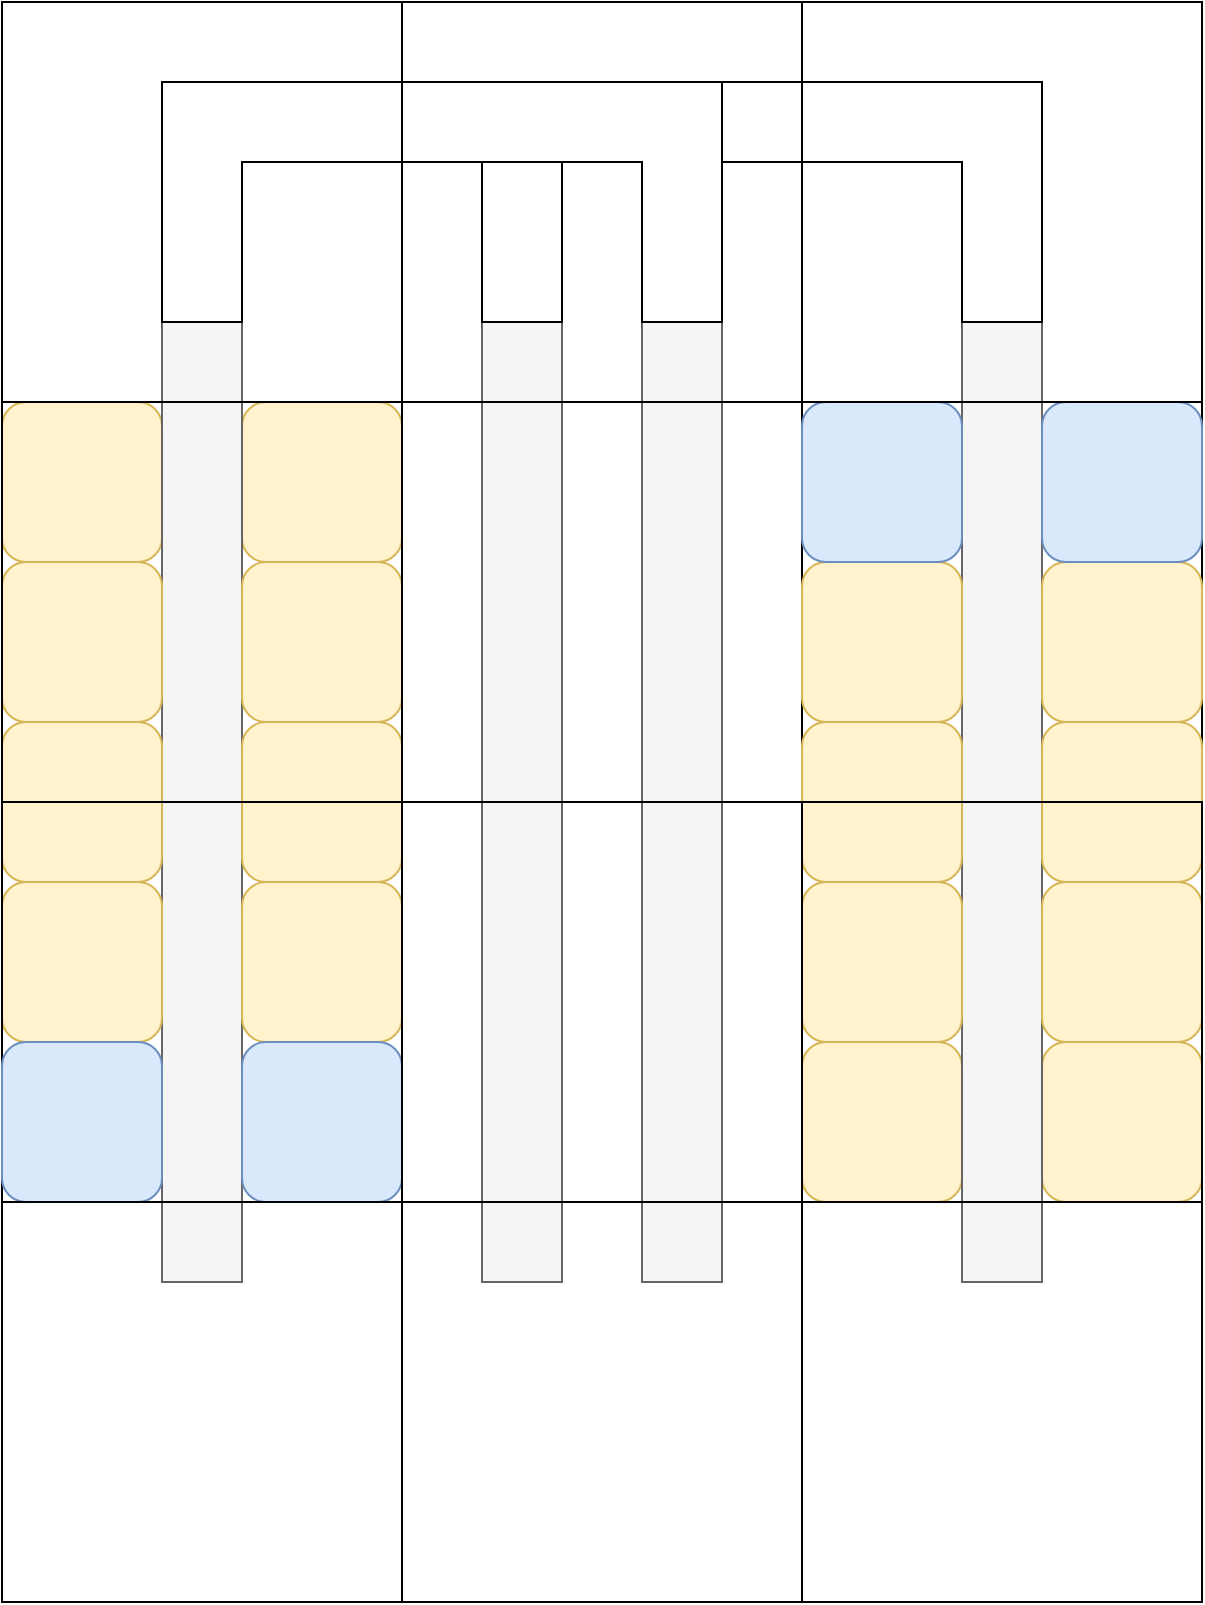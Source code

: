 <mxfile version="28.1.0">
  <diagram name="페이지-1" id="6vnpz0ZEfud92NMsW8Sq">
    <mxGraphModel dx="3545" dy="2473" grid="1" gridSize="10" guides="1" tooltips="1" connect="1" arrows="1" fold="1" page="1" pageScale="1" pageWidth="827" pageHeight="583" math="0" shadow="0">
      <root>
        <mxCell id="0" />
        <mxCell id="1" parent="0" />
        <mxCell id="U6eh9wOa1geDRZTHXfTZ-62" value="" style="rounded=0;whiteSpace=wrap;html=1;fillColor=none;" vertex="1" parent="1">
          <mxGeometry x="520" y="80" width="200" height="200" as="geometry" />
        </mxCell>
        <mxCell id="U6eh9wOa1geDRZTHXfTZ-15" value="" style="rounded=0;whiteSpace=wrap;html=1;fillColor=#f5f5f5;fontColor=#333333;strokeColor=#666666;" vertex="1" parent="1">
          <mxGeometry x="440" y="40" width="40" height="480" as="geometry" />
        </mxCell>
        <mxCell id="U6eh9wOa1geDRZTHXfTZ-17" value="" style="rounded=0;whiteSpace=wrap;html=1;fillColor=#f5f5f5;fontColor=#333333;strokeColor=#666666;" vertex="1" parent="1">
          <mxGeometry x="360" y="40" width="40" height="480" as="geometry" />
        </mxCell>
        <mxCell id="U6eh9wOa1geDRZTHXfTZ-31" value="" style="rounded=1;whiteSpace=wrap;html=1;fillColor=#fff2cc;strokeColor=#d6b656;" vertex="1" parent="1">
          <mxGeometry x="240" y="80" width="80" height="80" as="geometry" />
        </mxCell>
        <mxCell id="U6eh9wOa1geDRZTHXfTZ-36" value="" style="rounded=1;whiteSpace=wrap;html=1;fillColor=#fff2cc;strokeColor=#d6b656;" vertex="1" parent="1">
          <mxGeometry x="120" y="80" width="80" height="80" as="geometry" />
        </mxCell>
        <mxCell id="U6eh9wOa1geDRZTHXfTZ-41" value="" style="rounded=0;whiteSpace=wrap;html=1;fillColor=#f5f5f5;fontColor=#333333;strokeColor=#666666;" vertex="1" parent="1">
          <mxGeometry x="200" y="-80" width="40" height="600" as="geometry" />
        </mxCell>
        <mxCell id="U6eh9wOa1geDRZTHXfTZ-42" value="" style="rounded=1;whiteSpace=wrap;html=1;fillColor=#fff2cc;strokeColor=#d6b656;" vertex="1" parent="1">
          <mxGeometry x="120" y="160" width="80" height="80" as="geometry" />
        </mxCell>
        <mxCell id="U6eh9wOa1geDRZTHXfTZ-43" value="" style="rounded=1;whiteSpace=wrap;html=1;fillColor=#fff2cc;strokeColor=#d6b656;" vertex="1" parent="1">
          <mxGeometry x="240" y="160" width="80" height="80" as="geometry" />
        </mxCell>
        <mxCell id="U6eh9wOa1geDRZTHXfTZ-44" value="" style="rounded=1;whiteSpace=wrap;html=1;fillColor=#fff2cc;strokeColor=#d6b656;" vertex="1" parent="1">
          <mxGeometry x="120" y="240" width="80" height="80" as="geometry" />
        </mxCell>
        <mxCell id="U6eh9wOa1geDRZTHXfTZ-45" value="" style="rounded=1;whiteSpace=wrap;html=1;fillColor=#fff2cc;strokeColor=#d6b656;" vertex="1" parent="1">
          <mxGeometry x="240" y="240" width="80" height="80" as="geometry" />
        </mxCell>
        <mxCell id="U6eh9wOa1geDRZTHXfTZ-46" value="" style="rounded=1;whiteSpace=wrap;html=1;fillColor=#fff2cc;strokeColor=#d6b656;" vertex="1" parent="1">
          <mxGeometry x="240" y="320" width="80" height="80" as="geometry" />
        </mxCell>
        <mxCell id="U6eh9wOa1geDRZTHXfTZ-47" value="" style="rounded=1;whiteSpace=wrap;html=1;fillColor=#fff2cc;strokeColor=#d6b656;" vertex="1" parent="1">
          <mxGeometry x="120" y="320" width="80" height="80" as="geometry" />
        </mxCell>
        <mxCell id="U6eh9wOa1geDRZTHXfTZ-48" value="" style="rounded=0;whiteSpace=wrap;html=1;fillColor=none;" vertex="1" parent="1">
          <mxGeometry x="120" y="280" width="200" height="200" as="geometry" />
        </mxCell>
        <mxCell id="U6eh9wOa1geDRZTHXfTZ-30" value="" style="rounded=0;whiteSpace=wrap;html=1;fillColor=none;" vertex="1" parent="1">
          <mxGeometry x="120" y="80" width="200" height="200" as="geometry" />
        </mxCell>
        <mxCell id="U6eh9wOa1geDRZTHXfTZ-49" value="" style="rounded=1;whiteSpace=wrap;html=1;fillColor=#dae8fc;strokeColor=#6c8ebf;" vertex="1" parent="1">
          <mxGeometry x="120" y="400" width="80" height="80" as="geometry" />
        </mxCell>
        <mxCell id="U6eh9wOa1geDRZTHXfTZ-50" value="" style="rounded=1;whiteSpace=wrap;html=1;fillColor=#dae8fc;strokeColor=#6c8ebf;" vertex="1" parent="1">
          <mxGeometry x="240" y="400" width="80" height="80" as="geometry" />
        </mxCell>
        <mxCell id="U6eh9wOa1geDRZTHXfTZ-51" value="" style="rounded=0;whiteSpace=wrap;html=1;fillColor=none;" vertex="1" parent="1">
          <mxGeometry x="320" y="80" width="200" height="200" as="geometry" />
        </mxCell>
        <mxCell id="U6eh9wOa1geDRZTHXfTZ-52" value="" style="rounded=1;whiteSpace=wrap;html=1;fillColor=#fff2cc;strokeColor=#d6b656;" vertex="1" parent="1">
          <mxGeometry x="640" y="400" width="80" height="80" as="geometry" />
        </mxCell>
        <mxCell id="U6eh9wOa1geDRZTHXfTZ-53" value="" style="rounded=1;whiteSpace=wrap;html=1;fillColor=#fff2cc;strokeColor=#d6b656;" vertex="1" parent="1">
          <mxGeometry x="520" y="400" width="80" height="80" as="geometry" />
        </mxCell>
        <mxCell id="U6eh9wOa1geDRZTHXfTZ-54" value="" style="rounded=0;whiteSpace=wrap;html=1;fillColor=#f5f5f5;fontColor=#333333;strokeColor=#666666;" vertex="1" parent="1">
          <mxGeometry x="600" y="-80" width="40" height="600" as="geometry" />
        </mxCell>
        <mxCell id="U6eh9wOa1geDRZTHXfTZ-55" value="" style="rounded=1;whiteSpace=wrap;html=1;fillColor=#fff2cc;strokeColor=#d6b656;" vertex="1" parent="1">
          <mxGeometry x="520" y="160" width="80" height="80" as="geometry" />
        </mxCell>
        <mxCell id="U6eh9wOa1geDRZTHXfTZ-56" value="" style="rounded=1;whiteSpace=wrap;html=1;fillColor=#fff2cc;strokeColor=#d6b656;" vertex="1" parent="1">
          <mxGeometry x="640" y="160" width="80" height="80" as="geometry" />
        </mxCell>
        <mxCell id="U6eh9wOa1geDRZTHXfTZ-57" value="" style="rounded=1;whiteSpace=wrap;html=1;fillColor=#fff2cc;strokeColor=#d6b656;" vertex="1" parent="1">
          <mxGeometry x="520" y="240" width="80" height="80" as="geometry" />
        </mxCell>
        <mxCell id="U6eh9wOa1geDRZTHXfTZ-58" value="" style="rounded=1;whiteSpace=wrap;html=1;fillColor=#fff2cc;strokeColor=#d6b656;" vertex="1" parent="1">
          <mxGeometry x="640" y="240" width="80" height="80" as="geometry" />
        </mxCell>
        <mxCell id="U6eh9wOa1geDRZTHXfTZ-59" value="" style="rounded=1;whiteSpace=wrap;html=1;fillColor=#fff2cc;strokeColor=#d6b656;" vertex="1" parent="1">
          <mxGeometry x="640" y="320" width="80" height="80" as="geometry" />
        </mxCell>
        <mxCell id="U6eh9wOa1geDRZTHXfTZ-60" value="" style="rounded=1;whiteSpace=wrap;html=1;fillColor=#fff2cc;strokeColor=#d6b656;" vertex="1" parent="1">
          <mxGeometry x="520" y="320" width="80" height="80" as="geometry" />
        </mxCell>
        <mxCell id="U6eh9wOa1geDRZTHXfTZ-61" value="" style="rounded=0;whiteSpace=wrap;html=1;fillColor=none;" vertex="1" parent="1">
          <mxGeometry x="520" y="280" width="200" height="200" as="geometry" />
        </mxCell>
        <mxCell id="U6eh9wOa1geDRZTHXfTZ-63" value="" style="rounded=1;whiteSpace=wrap;html=1;fillColor=#dae8fc;strokeColor=#6c8ebf;" vertex="1" parent="1">
          <mxGeometry x="520" y="80" width="80" height="80" as="geometry" />
        </mxCell>
        <mxCell id="U6eh9wOa1geDRZTHXfTZ-64" value="" style="rounded=1;whiteSpace=wrap;html=1;fillColor=#dae8fc;strokeColor=#6c8ebf;" vertex="1" parent="1">
          <mxGeometry x="640" y="80" width="80" height="80" as="geometry" />
        </mxCell>
        <mxCell id="U6eh9wOa1geDRZTHXfTZ-66" value="" style="rounded=0;whiteSpace=wrap;html=1;fillColor=none;" vertex="1" parent="1">
          <mxGeometry x="320" y="280" width="200" height="200" as="geometry" />
        </mxCell>
        <mxCell id="U6eh9wOa1geDRZTHXfTZ-87" value="" style="shape=corner;whiteSpace=wrap;html=1;dx=40;dy=40;" vertex="1" parent="1">
          <mxGeometry x="360" y="-80" width="160" height="120" as="geometry" />
        </mxCell>
        <mxCell id="U6eh9wOa1geDRZTHXfTZ-88" value="" style="shape=corner;whiteSpace=wrap;html=1;dx=40;dy=40;rotation=90;" vertex="1" parent="1">
          <mxGeometry x="520" y="-80" width="120" height="120" as="geometry" />
        </mxCell>
        <mxCell id="U6eh9wOa1geDRZTHXfTZ-89" value="" style="shape=corner;whiteSpace=wrap;html=1;dx=40;dy=40;" vertex="1" parent="1">
          <mxGeometry x="200" y="-80" width="120" height="120" as="geometry" />
        </mxCell>
        <mxCell id="U6eh9wOa1geDRZTHXfTZ-90" value="" style="shape=corner;whiteSpace=wrap;html=1;dx=40;dy=40;rotation=90;" vertex="1" parent="1">
          <mxGeometry x="340" y="-100" width="120" height="160" as="geometry" />
        </mxCell>
        <mxCell id="U6eh9wOa1geDRZTHXfTZ-91" value="" style="rounded=0;whiteSpace=wrap;html=1;fillColor=none;" vertex="1" parent="1">
          <mxGeometry x="320" y="-120" width="200" height="200" as="geometry" />
        </mxCell>
        <mxCell id="U6eh9wOa1geDRZTHXfTZ-92" value="" style="rounded=0;whiteSpace=wrap;html=1;fillColor=none;" vertex="1" parent="1">
          <mxGeometry x="520" y="-120" width="200" height="200" as="geometry" />
        </mxCell>
        <mxCell id="U6eh9wOa1geDRZTHXfTZ-93" value="" style="rounded=0;whiteSpace=wrap;html=1;fillColor=none;" vertex="1" parent="1">
          <mxGeometry x="120" y="-120" width="200" height="200" as="geometry" />
        </mxCell>
        <mxCell id="U6eh9wOa1geDRZTHXfTZ-98" value="" style="rounded=0;whiteSpace=wrap;html=1;fillColor=none;" vertex="1" parent="1">
          <mxGeometry x="320" y="480" width="200" height="200" as="geometry" />
        </mxCell>
        <mxCell id="U6eh9wOa1geDRZTHXfTZ-99" value="" style="rounded=0;whiteSpace=wrap;html=1;fillColor=none;" vertex="1" parent="1">
          <mxGeometry x="120" y="480" width="200" height="200" as="geometry" />
        </mxCell>
        <mxCell id="U6eh9wOa1geDRZTHXfTZ-100" value="" style="rounded=0;whiteSpace=wrap;html=1;fillColor=none;" vertex="1" parent="1">
          <mxGeometry x="520" y="480" width="200" height="200" as="geometry" />
        </mxCell>
      </root>
    </mxGraphModel>
  </diagram>
</mxfile>
